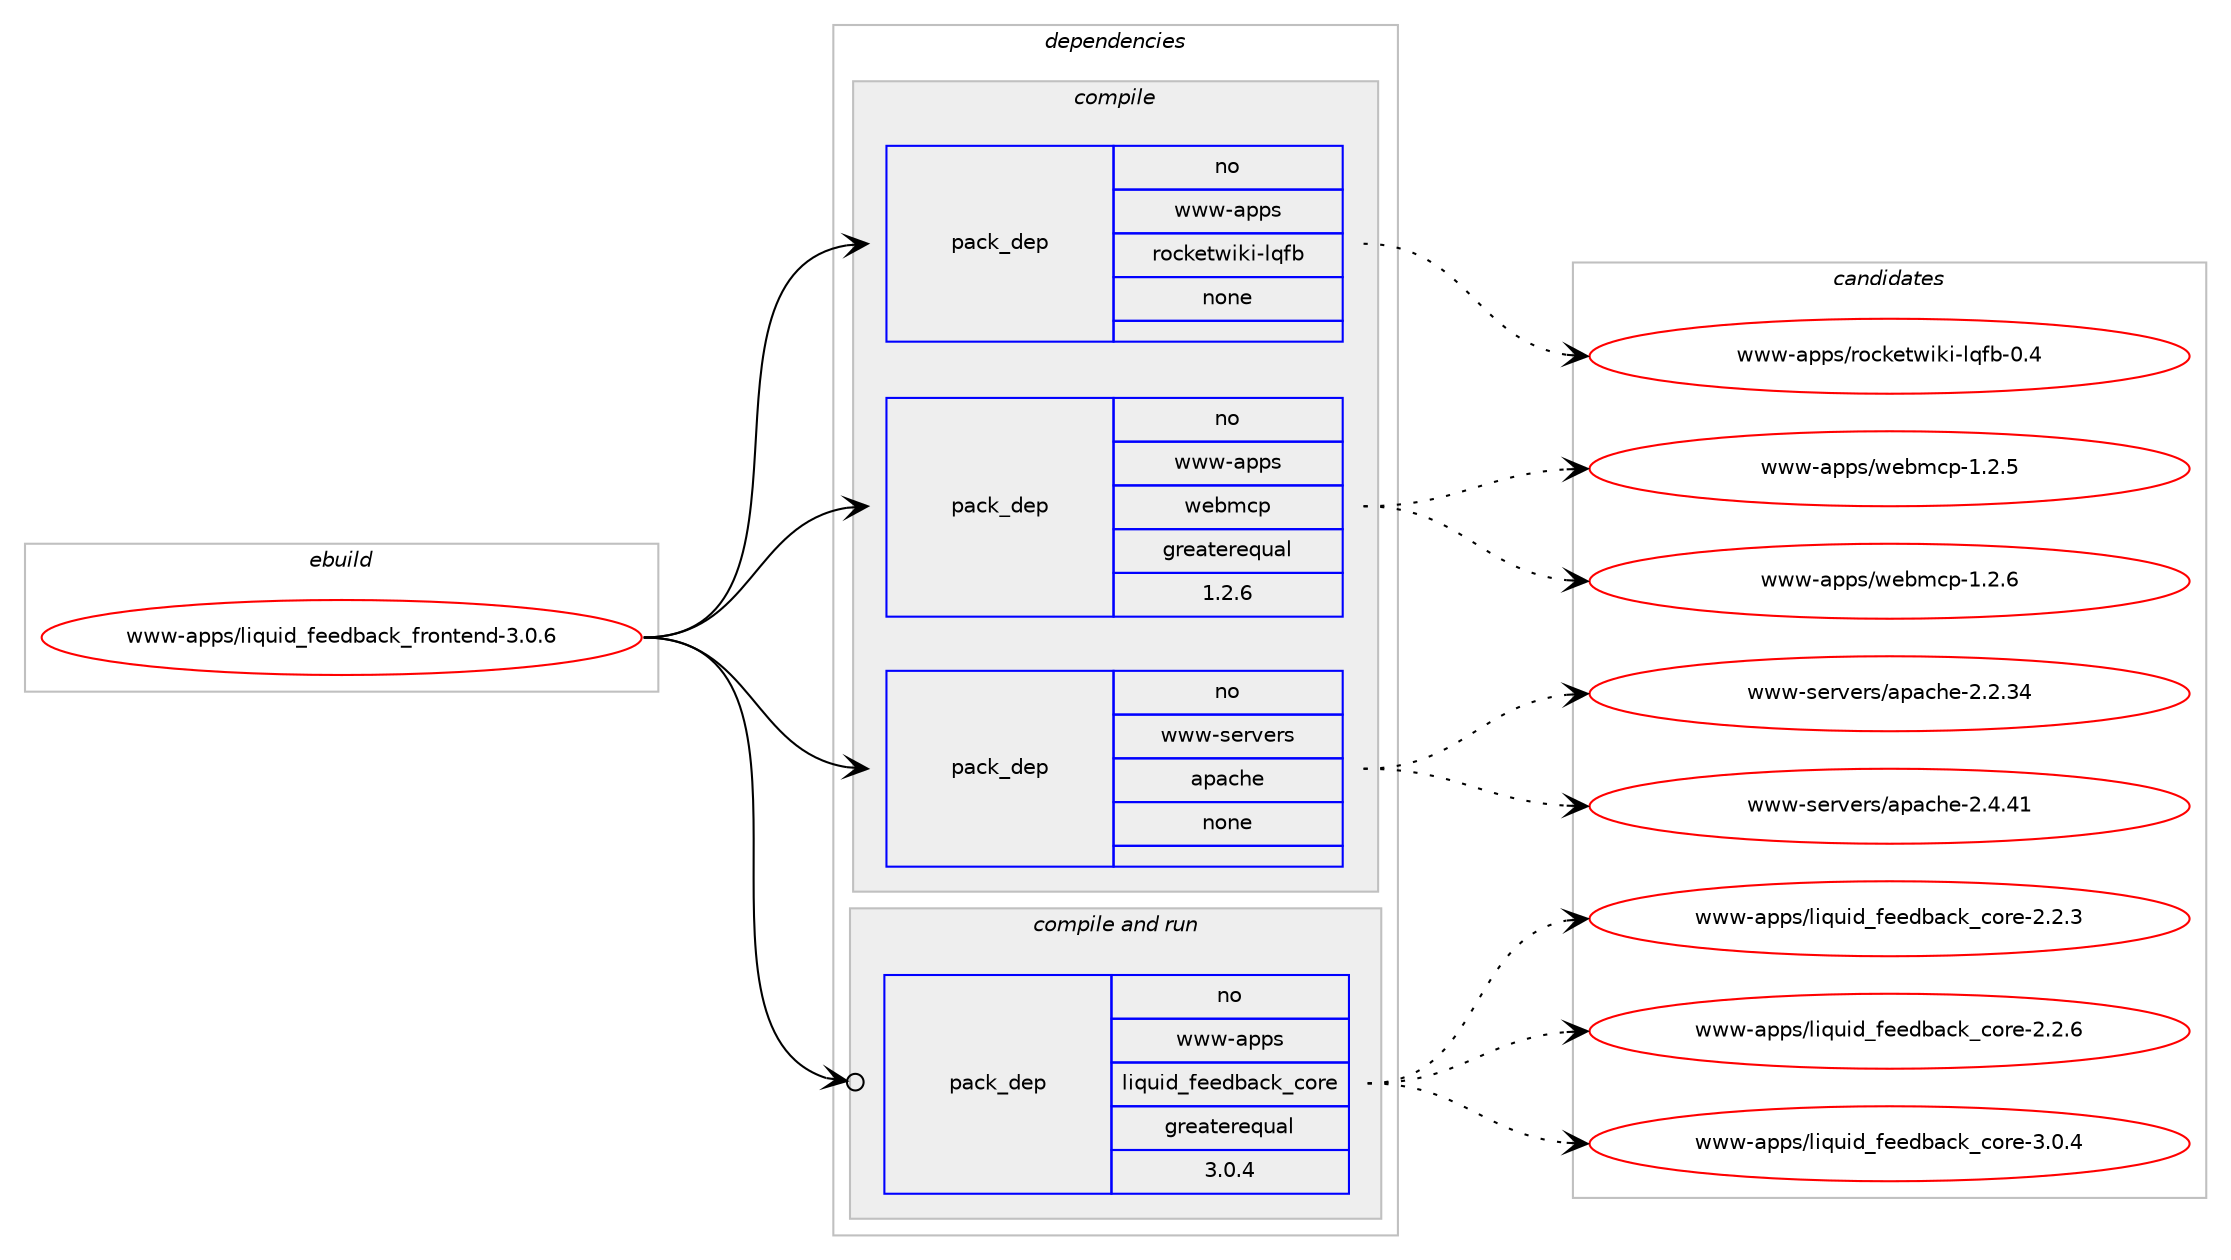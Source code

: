 digraph prolog {

# *************
# Graph options
# *************

newrank=true;
concentrate=true;
compound=true;
graph [rankdir=LR,fontname=Helvetica,fontsize=10,ranksep=1.5];#, ranksep=2.5, nodesep=0.2];
edge  [arrowhead=vee];
node  [fontname=Helvetica,fontsize=10];

# **********
# The ebuild
# **********

subgraph cluster_leftcol {
color=gray;
rank=same;
label=<<i>ebuild</i>>;
id [label="www-apps/liquid_feedback_frontend-3.0.6", color=red, width=4, href="../www-apps/liquid_feedback_frontend-3.0.6.svg"];
}

# ****************
# The dependencies
# ****************

subgraph cluster_midcol {
color=gray;
label=<<i>dependencies</i>>;
subgraph cluster_compile {
fillcolor="#eeeeee";
style=filled;
label=<<i>compile</i>>;
subgraph pack671394 {
dependency904541 [label=<<TABLE BORDER="0" CELLBORDER="1" CELLSPACING="0" CELLPADDING="4" WIDTH="220"><TR><TD ROWSPAN="6" CELLPADDING="30">pack_dep</TD></TR><TR><TD WIDTH="110">no</TD></TR><TR><TD>www-apps</TD></TR><TR><TD>rocketwiki-lqfb</TD></TR><TR><TD>none</TD></TR><TR><TD></TD></TR></TABLE>>, shape=none, color=blue];
}
id:e -> dependency904541:w [weight=20,style="solid",arrowhead="vee"];
subgraph pack671395 {
dependency904542 [label=<<TABLE BORDER="0" CELLBORDER="1" CELLSPACING="0" CELLPADDING="4" WIDTH="220"><TR><TD ROWSPAN="6" CELLPADDING="30">pack_dep</TD></TR><TR><TD WIDTH="110">no</TD></TR><TR><TD>www-apps</TD></TR><TR><TD>webmcp</TD></TR><TR><TD>greaterequal</TD></TR><TR><TD>1.2.6</TD></TR></TABLE>>, shape=none, color=blue];
}
id:e -> dependency904542:w [weight=20,style="solid",arrowhead="vee"];
subgraph pack671396 {
dependency904543 [label=<<TABLE BORDER="0" CELLBORDER="1" CELLSPACING="0" CELLPADDING="4" WIDTH="220"><TR><TD ROWSPAN="6" CELLPADDING="30">pack_dep</TD></TR><TR><TD WIDTH="110">no</TD></TR><TR><TD>www-servers</TD></TR><TR><TD>apache</TD></TR><TR><TD>none</TD></TR><TR><TD></TD></TR></TABLE>>, shape=none, color=blue];
}
id:e -> dependency904543:w [weight=20,style="solid",arrowhead="vee"];
}
subgraph cluster_compileandrun {
fillcolor="#eeeeee";
style=filled;
label=<<i>compile and run</i>>;
subgraph pack671397 {
dependency904544 [label=<<TABLE BORDER="0" CELLBORDER="1" CELLSPACING="0" CELLPADDING="4" WIDTH="220"><TR><TD ROWSPAN="6" CELLPADDING="30">pack_dep</TD></TR><TR><TD WIDTH="110">no</TD></TR><TR><TD>www-apps</TD></TR><TR><TD>liquid_feedback_core</TD></TR><TR><TD>greaterequal</TD></TR><TR><TD>3.0.4</TD></TR></TABLE>>, shape=none, color=blue];
}
id:e -> dependency904544:w [weight=20,style="solid",arrowhead="odotvee"];
}
subgraph cluster_run {
fillcolor="#eeeeee";
style=filled;
label=<<i>run</i>>;
}
}

# **************
# The candidates
# **************

subgraph cluster_choices {
rank=same;
color=gray;
label=<<i>candidates</i>>;

subgraph choice671394 {
color=black;
nodesep=1;
choice11911911945971121121154711411199107101116119105107105451081131029845484652 [label="www-apps/rocketwiki-lqfb-0.4", color=red, width=4,href="../www-apps/rocketwiki-lqfb-0.4.svg"];
dependency904541:e -> choice11911911945971121121154711411199107101116119105107105451081131029845484652:w [style=dotted,weight="100"];
}
subgraph choice671395 {
color=black;
nodesep=1;
choice1191191194597112112115471191019810999112454946504653 [label="www-apps/webmcp-1.2.5", color=red, width=4,href="../www-apps/webmcp-1.2.5.svg"];
choice1191191194597112112115471191019810999112454946504654 [label="www-apps/webmcp-1.2.6", color=red, width=4,href="../www-apps/webmcp-1.2.6.svg"];
dependency904542:e -> choice1191191194597112112115471191019810999112454946504653:w [style=dotted,weight="100"];
dependency904542:e -> choice1191191194597112112115471191019810999112454946504654:w [style=dotted,weight="100"];
}
subgraph choice671396 {
color=black;
nodesep=1;
choice119119119451151011141181011141154797112979910410145504650465152 [label="www-servers/apache-2.2.34", color=red, width=4,href="../www-servers/apache-2.2.34.svg"];
choice119119119451151011141181011141154797112979910410145504652465249 [label="www-servers/apache-2.4.41", color=red, width=4,href="../www-servers/apache-2.4.41.svg"];
dependency904543:e -> choice119119119451151011141181011141154797112979910410145504650465152:w [style=dotted,weight="100"];
dependency904543:e -> choice119119119451151011141181011141154797112979910410145504652465249:w [style=dotted,weight="100"];
}
subgraph choice671397 {
color=black;
nodesep=1;
choice119119119459711211211547108105113117105100951021011011009897991079599111114101455046504651 [label="www-apps/liquid_feedback_core-2.2.3", color=red, width=4,href="../www-apps/liquid_feedback_core-2.2.3.svg"];
choice119119119459711211211547108105113117105100951021011011009897991079599111114101455046504654 [label="www-apps/liquid_feedback_core-2.2.6", color=red, width=4,href="../www-apps/liquid_feedback_core-2.2.6.svg"];
choice119119119459711211211547108105113117105100951021011011009897991079599111114101455146484652 [label="www-apps/liquid_feedback_core-3.0.4", color=red, width=4,href="../www-apps/liquid_feedback_core-3.0.4.svg"];
dependency904544:e -> choice119119119459711211211547108105113117105100951021011011009897991079599111114101455046504651:w [style=dotted,weight="100"];
dependency904544:e -> choice119119119459711211211547108105113117105100951021011011009897991079599111114101455046504654:w [style=dotted,weight="100"];
dependency904544:e -> choice119119119459711211211547108105113117105100951021011011009897991079599111114101455146484652:w [style=dotted,weight="100"];
}
}

}
